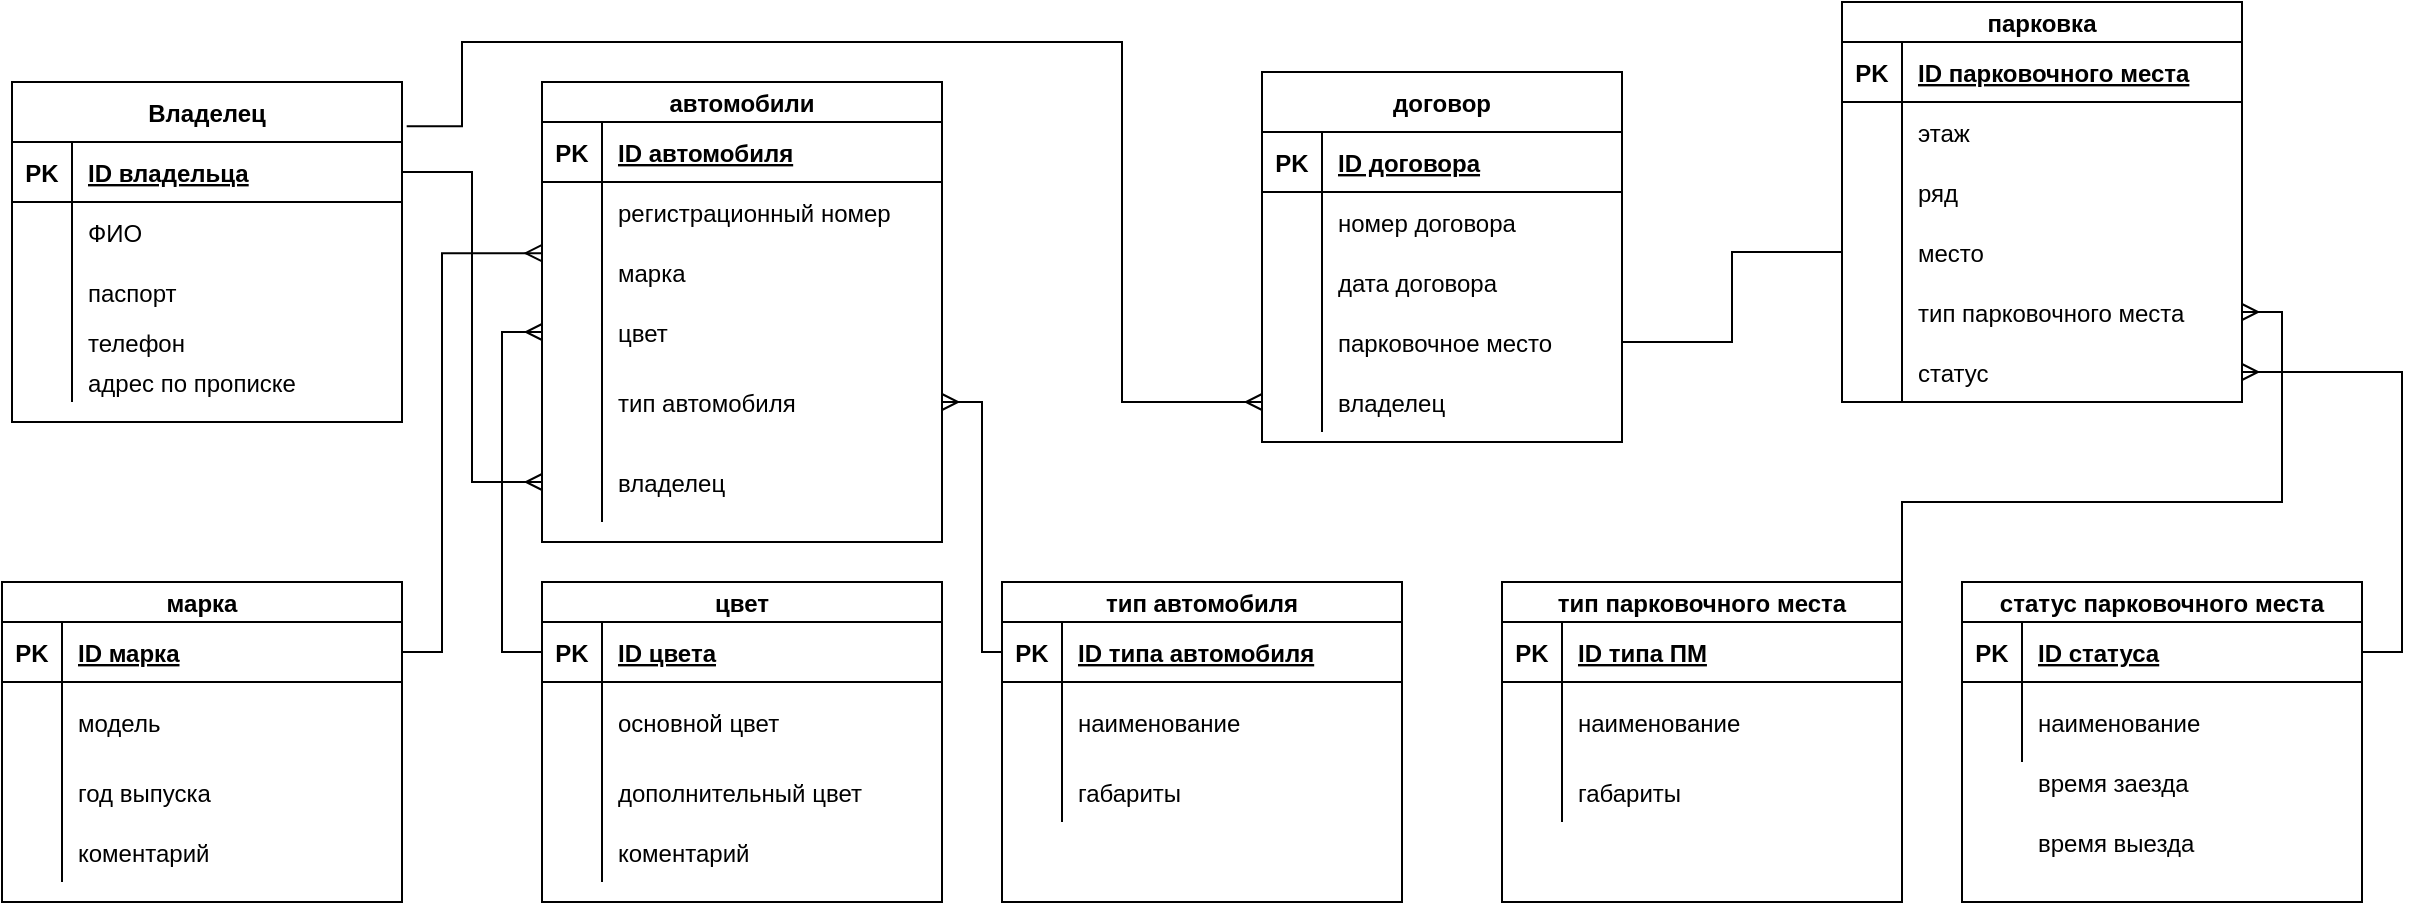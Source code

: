 <mxfile version="20.1.3" type="device"><diagram id="R2lEEEUBdFMjLlhIrx00" name="Page-1"><mxGraphModel dx="882" dy="685" grid="1" gridSize="10" guides="1" tooltips="1" connect="1" arrows="1" fold="1" page="1" pageScale="1" pageWidth="850" pageHeight="1100" math="0" shadow="0" extFonts="Permanent Marker^https://fonts.googleapis.com/css?family=Permanent+Marker"><root><mxCell id="0"/><mxCell id="1" parent="0"/><mxCell id="-YLyGY8xCbzZpdSDBBJy-52" value="автомобили" style="shape=table;startSize=20;container=1;collapsible=1;childLayout=tableLayout;fixedRows=1;rowLines=0;fontStyle=1;align=center;resizeLast=1;" vertex="1" parent="1"><mxGeometry x="490" y="120" width="200" height="230" as="geometry"/></mxCell><mxCell id="-YLyGY8xCbzZpdSDBBJy-53" value="" style="shape=tableRow;horizontal=0;startSize=0;swimlaneHead=0;swimlaneBody=0;fillColor=none;collapsible=0;dropTarget=0;points=[[0,0.5],[1,0.5]];portConstraint=eastwest;top=0;left=0;right=0;bottom=1;" vertex="1" parent="-YLyGY8xCbzZpdSDBBJy-52"><mxGeometry y="20" width="200" height="30" as="geometry"/></mxCell><mxCell id="-YLyGY8xCbzZpdSDBBJy-54" value="PK" style="shape=partialRectangle;connectable=0;fillColor=none;top=0;left=0;bottom=0;right=0;fontStyle=1;overflow=hidden;" vertex="1" parent="-YLyGY8xCbzZpdSDBBJy-53"><mxGeometry width="30" height="30" as="geometry"><mxRectangle width="30" height="30" as="alternateBounds"/></mxGeometry></mxCell><mxCell id="-YLyGY8xCbzZpdSDBBJy-55" value="ID автомобиля" style="shape=partialRectangle;connectable=0;fillColor=none;top=0;left=0;bottom=0;right=0;align=left;spacingLeft=6;fontStyle=5;overflow=hidden;" vertex="1" parent="-YLyGY8xCbzZpdSDBBJy-53"><mxGeometry x="30" width="170" height="30" as="geometry"><mxRectangle width="170" height="30" as="alternateBounds"/></mxGeometry></mxCell><mxCell id="-YLyGY8xCbzZpdSDBBJy-56" value="" style="shape=tableRow;horizontal=0;startSize=0;swimlaneHead=0;swimlaneBody=0;fillColor=none;collapsible=0;dropTarget=0;points=[[0,0.5],[1,0.5]];portConstraint=eastwest;top=0;left=0;right=0;bottom=0;" vertex="1" parent="-YLyGY8xCbzZpdSDBBJy-52"><mxGeometry y="50" width="200" height="30" as="geometry"/></mxCell><mxCell id="-YLyGY8xCbzZpdSDBBJy-57" value="" style="shape=partialRectangle;connectable=0;fillColor=none;top=0;left=0;bottom=0;right=0;editable=1;overflow=hidden;" vertex="1" parent="-YLyGY8xCbzZpdSDBBJy-56"><mxGeometry width="30" height="30" as="geometry"><mxRectangle width="30" height="30" as="alternateBounds"/></mxGeometry></mxCell><mxCell id="-YLyGY8xCbzZpdSDBBJy-58" value="регистрационный номер" style="shape=partialRectangle;connectable=0;fillColor=none;top=0;left=0;bottom=0;right=0;align=left;spacingLeft=6;overflow=hidden;" vertex="1" parent="-YLyGY8xCbzZpdSDBBJy-56"><mxGeometry x="30" width="170" height="30" as="geometry"><mxRectangle width="170" height="30" as="alternateBounds"/></mxGeometry></mxCell><mxCell id="-YLyGY8xCbzZpdSDBBJy-59" value="" style="shape=tableRow;horizontal=0;startSize=0;swimlaneHead=0;swimlaneBody=0;fillColor=none;collapsible=0;dropTarget=0;points=[[0,0.5],[1,0.5]];portConstraint=eastwest;top=0;left=0;right=0;bottom=0;" vertex="1" parent="-YLyGY8xCbzZpdSDBBJy-52"><mxGeometry y="80" width="200" height="30" as="geometry"/></mxCell><mxCell id="-YLyGY8xCbzZpdSDBBJy-60" value="" style="shape=partialRectangle;connectable=0;fillColor=none;top=0;left=0;bottom=0;right=0;editable=1;overflow=hidden;" vertex="1" parent="-YLyGY8xCbzZpdSDBBJy-59"><mxGeometry width="30" height="30" as="geometry"><mxRectangle width="30" height="30" as="alternateBounds"/></mxGeometry></mxCell><mxCell id="-YLyGY8xCbzZpdSDBBJy-61" value="марка" style="shape=partialRectangle;connectable=0;fillColor=none;top=0;left=0;bottom=0;right=0;align=left;spacingLeft=6;overflow=hidden;" vertex="1" parent="-YLyGY8xCbzZpdSDBBJy-59"><mxGeometry x="30" width="170" height="30" as="geometry"><mxRectangle width="170" height="30" as="alternateBounds"/></mxGeometry></mxCell><mxCell id="-YLyGY8xCbzZpdSDBBJy-149" value="" style="shape=tableRow;horizontal=0;startSize=0;swimlaneHead=0;swimlaneBody=0;fillColor=none;collapsible=0;dropTarget=0;points=[[0,0.5],[1,0.5]];portConstraint=eastwest;top=0;left=0;right=0;bottom=0;" vertex="1" parent="-YLyGY8xCbzZpdSDBBJy-52"><mxGeometry y="110" width="200" height="30" as="geometry"/></mxCell><mxCell id="-YLyGY8xCbzZpdSDBBJy-150" value="" style="shape=partialRectangle;connectable=0;fillColor=none;top=0;left=0;bottom=0;right=0;editable=1;overflow=hidden;" vertex="1" parent="-YLyGY8xCbzZpdSDBBJy-149"><mxGeometry width="30" height="30" as="geometry"><mxRectangle width="30" height="30" as="alternateBounds"/></mxGeometry></mxCell><mxCell id="-YLyGY8xCbzZpdSDBBJy-151" value="цвет" style="shape=partialRectangle;connectable=0;fillColor=none;top=0;left=0;bottom=0;right=0;align=left;spacingLeft=6;overflow=hidden;" vertex="1" parent="-YLyGY8xCbzZpdSDBBJy-149"><mxGeometry x="30" width="170" height="30" as="geometry"><mxRectangle width="170" height="30" as="alternateBounds"/></mxGeometry></mxCell><mxCell id="-YLyGY8xCbzZpdSDBBJy-127" value="" style="shape=tableRow;horizontal=0;startSize=0;swimlaneHead=0;swimlaneBody=0;fillColor=none;collapsible=0;dropTarget=0;points=[[0,0.5],[1,0.5]];portConstraint=eastwest;top=0;left=0;right=0;bottom=0;" vertex="1" parent="-YLyGY8xCbzZpdSDBBJy-52"><mxGeometry y="140" width="200" height="40" as="geometry"/></mxCell><mxCell id="-YLyGY8xCbzZpdSDBBJy-128" value="" style="shape=partialRectangle;connectable=0;fillColor=none;top=0;left=0;bottom=0;right=0;editable=1;overflow=hidden;" vertex="1" parent="-YLyGY8xCbzZpdSDBBJy-127"><mxGeometry width="30" height="40" as="geometry"><mxRectangle width="30" height="40" as="alternateBounds"/></mxGeometry></mxCell><mxCell id="-YLyGY8xCbzZpdSDBBJy-129" value="тип автомобиля" style="shape=partialRectangle;connectable=0;fillColor=none;top=0;left=0;bottom=0;right=0;align=left;spacingLeft=6;overflow=hidden;" vertex="1" parent="-YLyGY8xCbzZpdSDBBJy-127"><mxGeometry x="30" width="170" height="40" as="geometry"><mxRectangle width="170" height="40" as="alternateBounds"/></mxGeometry></mxCell><mxCell id="-YLyGY8xCbzZpdSDBBJy-152" value="" style="shape=tableRow;horizontal=0;startSize=0;swimlaneHead=0;swimlaneBody=0;fillColor=none;collapsible=0;dropTarget=0;points=[[0,0.5],[1,0.5]];portConstraint=eastwest;top=0;left=0;right=0;bottom=0;" vertex="1" parent="-YLyGY8xCbzZpdSDBBJy-52"><mxGeometry y="180" width="200" height="40" as="geometry"/></mxCell><mxCell id="-YLyGY8xCbzZpdSDBBJy-153" value="" style="shape=partialRectangle;connectable=0;fillColor=none;top=0;left=0;bottom=0;right=0;editable=1;overflow=hidden;" vertex="1" parent="-YLyGY8xCbzZpdSDBBJy-152"><mxGeometry width="30" height="40" as="geometry"><mxRectangle width="30" height="40" as="alternateBounds"/></mxGeometry></mxCell><mxCell id="-YLyGY8xCbzZpdSDBBJy-154" value="владелец" style="shape=partialRectangle;connectable=0;fillColor=none;top=0;left=0;bottom=0;right=0;align=left;spacingLeft=6;overflow=hidden;" vertex="1" parent="-YLyGY8xCbzZpdSDBBJy-152"><mxGeometry x="30" width="170" height="40" as="geometry"><mxRectangle width="170" height="40" as="alternateBounds"/></mxGeometry></mxCell><mxCell id="-YLyGY8xCbzZpdSDBBJy-133" value="Владелец" style="shape=table;startSize=30;container=1;collapsible=1;childLayout=tableLayout;fixedRows=1;rowLines=0;fontStyle=1;align=center;resizeLast=1;" vertex="1" parent="1"><mxGeometry x="225" y="120" width="195" height="170" as="geometry"/></mxCell><mxCell id="-YLyGY8xCbzZpdSDBBJy-134" value="" style="shape=tableRow;horizontal=0;startSize=0;swimlaneHead=0;swimlaneBody=0;fillColor=none;collapsible=0;dropTarget=0;points=[[0,0.5],[1,0.5]];portConstraint=eastwest;top=0;left=0;right=0;bottom=1;" vertex="1" parent="-YLyGY8xCbzZpdSDBBJy-133"><mxGeometry y="30" width="195" height="30" as="geometry"/></mxCell><mxCell id="-YLyGY8xCbzZpdSDBBJy-135" value="PK" style="shape=partialRectangle;connectable=0;fillColor=none;top=0;left=0;bottom=0;right=0;fontStyle=1;overflow=hidden;" vertex="1" parent="-YLyGY8xCbzZpdSDBBJy-134"><mxGeometry width="30" height="30" as="geometry"><mxRectangle width="30" height="30" as="alternateBounds"/></mxGeometry></mxCell><mxCell id="-YLyGY8xCbzZpdSDBBJy-136" value="ID владельца" style="shape=partialRectangle;connectable=0;fillColor=none;top=0;left=0;bottom=0;right=0;align=left;spacingLeft=6;fontStyle=5;overflow=hidden;" vertex="1" parent="-YLyGY8xCbzZpdSDBBJy-134"><mxGeometry x="30" width="165" height="30" as="geometry"><mxRectangle width="165" height="30" as="alternateBounds"/></mxGeometry></mxCell><mxCell id="-YLyGY8xCbzZpdSDBBJy-137" value="" style="shape=tableRow;horizontal=0;startSize=0;swimlaneHead=0;swimlaneBody=0;fillColor=none;collapsible=0;dropTarget=0;points=[[0,0.5],[1,0.5]];portConstraint=eastwest;top=0;left=0;right=0;bottom=0;" vertex="1" parent="-YLyGY8xCbzZpdSDBBJy-133"><mxGeometry y="60" width="195" height="30" as="geometry"/></mxCell><mxCell id="-YLyGY8xCbzZpdSDBBJy-138" value="" style="shape=partialRectangle;connectable=0;fillColor=none;top=0;left=0;bottom=0;right=0;editable=1;overflow=hidden;" vertex="1" parent="-YLyGY8xCbzZpdSDBBJy-137"><mxGeometry width="30" height="30" as="geometry"><mxRectangle width="30" height="30" as="alternateBounds"/></mxGeometry></mxCell><mxCell id="-YLyGY8xCbzZpdSDBBJy-139" value="ФИО" style="shape=partialRectangle;connectable=0;fillColor=none;top=0;left=0;bottom=0;right=0;align=left;spacingLeft=6;overflow=hidden;" vertex="1" parent="-YLyGY8xCbzZpdSDBBJy-137"><mxGeometry x="30" width="165" height="30" as="geometry"><mxRectangle width="165" height="30" as="alternateBounds"/></mxGeometry></mxCell><mxCell id="-YLyGY8xCbzZpdSDBBJy-140" value="" style="shape=tableRow;horizontal=0;startSize=0;swimlaneHead=0;swimlaneBody=0;fillColor=none;collapsible=0;dropTarget=0;points=[[0,0.5],[1,0.5]];portConstraint=eastwest;top=0;left=0;right=0;bottom=0;" vertex="1" parent="-YLyGY8xCbzZpdSDBBJy-133"><mxGeometry y="90" width="195" height="30" as="geometry"/></mxCell><mxCell id="-YLyGY8xCbzZpdSDBBJy-141" value="" style="shape=partialRectangle;connectable=0;fillColor=none;top=0;left=0;bottom=0;right=0;editable=1;overflow=hidden;" vertex="1" parent="-YLyGY8xCbzZpdSDBBJy-140"><mxGeometry width="30" height="30" as="geometry"><mxRectangle width="30" height="30" as="alternateBounds"/></mxGeometry></mxCell><mxCell id="-YLyGY8xCbzZpdSDBBJy-142" value="паспорт" style="shape=partialRectangle;connectable=0;fillColor=none;top=0;left=0;bottom=0;right=0;align=left;spacingLeft=6;overflow=hidden;" vertex="1" parent="-YLyGY8xCbzZpdSDBBJy-140"><mxGeometry x="30" width="165" height="30" as="geometry"><mxRectangle width="165" height="30" as="alternateBounds"/></mxGeometry></mxCell><mxCell id="-YLyGY8xCbzZpdSDBBJy-143" value="" style="shape=tableRow;horizontal=0;startSize=0;swimlaneHead=0;swimlaneBody=0;fillColor=none;collapsible=0;dropTarget=0;points=[[0,0.5],[1,0.5]];portConstraint=eastwest;top=0;left=0;right=0;bottom=0;" vertex="1" parent="-YLyGY8xCbzZpdSDBBJy-133"><mxGeometry y="120" width="195" height="20" as="geometry"/></mxCell><mxCell id="-YLyGY8xCbzZpdSDBBJy-144" value="" style="shape=partialRectangle;connectable=0;fillColor=none;top=0;left=0;bottom=0;right=0;editable=1;overflow=hidden;" vertex="1" parent="-YLyGY8xCbzZpdSDBBJy-143"><mxGeometry width="30" height="20" as="geometry"><mxRectangle width="30" height="20" as="alternateBounds"/></mxGeometry></mxCell><mxCell id="-YLyGY8xCbzZpdSDBBJy-145" value="телефон" style="shape=partialRectangle;connectable=0;fillColor=none;top=0;left=0;bottom=0;right=0;align=left;spacingLeft=6;overflow=hidden;" vertex="1" parent="-YLyGY8xCbzZpdSDBBJy-143"><mxGeometry x="30" width="165" height="20" as="geometry"><mxRectangle width="165" height="20" as="alternateBounds"/></mxGeometry></mxCell><mxCell id="-YLyGY8xCbzZpdSDBBJy-146" value="" style="shape=tableRow;horizontal=0;startSize=0;swimlaneHead=0;swimlaneBody=0;fillColor=none;collapsible=0;dropTarget=0;points=[[0,0.5],[1,0.5]];portConstraint=eastwest;top=0;left=0;right=0;bottom=0;" vertex="1" parent="-YLyGY8xCbzZpdSDBBJy-133"><mxGeometry y="140" width="195" height="20" as="geometry"/></mxCell><mxCell id="-YLyGY8xCbzZpdSDBBJy-147" value="" style="shape=partialRectangle;connectable=0;fillColor=none;top=0;left=0;bottom=0;right=0;editable=1;overflow=hidden;" vertex="1" parent="-YLyGY8xCbzZpdSDBBJy-146"><mxGeometry width="30" height="20" as="geometry"><mxRectangle width="30" height="20" as="alternateBounds"/></mxGeometry></mxCell><mxCell id="-YLyGY8xCbzZpdSDBBJy-148" value="адрес по прописке" style="shape=partialRectangle;connectable=0;fillColor=none;top=0;left=0;bottom=0;right=0;align=left;spacingLeft=6;overflow=hidden;" vertex="1" parent="-YLyGY8xCbzZpdSDBBJy-146"><mxGeometry x="30" width="165" height="20" as="geometry"><mxRectangle width="165" height="20" as="alternateBounds"/></mxGeometry></mxCell><mxCell id="-YLyGY8xCbzZpdSDBBJy-155" style="edgeStyle=orthogonalEdgeStyle;rounded=0;orthogonalLoop=1;jettySize=auto;html=1;exitX=1;exitY=0.5;exitDx=0;exitDy=0;entryX=0;entryY=0.5;entryDx=0;entryDy=0;endArrow=ERmany;endFill=0;strokeColor=default;" edge="1" parent="1" source="-YLyGY8xCbzZpdSDBBJy-134" target="-YLyGY8xCbzZpdSDBBJy-152"><mxGeometry relative="1" as="geometry"/></mxCell><mxCell id="-YLyGY8xCbzZpdSDBBJy-156" value="марка" style="shape=table;startSize=20;container=1;collapsible=1;childLayout=tableLayout;fixedRows=1;rowLines=0;fontStyle=1;align=center;resizeLast=1;" vertex="1" parent="1"><mxGeometry x="220" y="370" width="200" height="160" as="geometry"/></mxCell><mxCell id="-YLyGY8xCbzZpdSDBBJy-157" value="" style="shape=tableRow;horizontal=0;startSize=0;swimlaneHead=0;swimlaneBody=0;fillColor=none;collapsible=0;dropTarget=0;points=[[0,0.5],[1,0.5]];portConstraint=eastwest;top=0;left=0;right=0;bottom=1;" vertex="1" parent="-YLyGY8xCbzZpdSDBBJy-156"><mxGeometry y="20" width="200" height="30" as="geometry"/></mxCell><mxCell id="-YLyGY8xCbzZpdSDBBJy-158" value="PK" style="shape=partialRectangle;connectable=0;fillColor=none;top=0;left=0;bottom=0;right=0;fontStyle=1;overflow=hidden;" vertex="1" parent="-YLyGY8xCbzZpdSDBBJy-157"><mxGeometry width="30" height="30" as="geometry"><mxRectangle width="30" height="30" as="alternateBounds"/></mxGeometry></mxCell><mxCell id="-YLyGY8xCbzZpdSDBBJy-159" value="ID марка" style="shape=partialRectangle;connectable=0;fillColor=none;top=0;left=0;bottom=0;right=0;align=left;spacingLeft=6;fontStyle=5;overflow=hidden;" vertex="1" parent="-YLyGY8xCbzZpdSDBBJy-157"><mxGeometry x="30" width="170" height="30" as="geometry"><mxRectangle width="170" height="30" as="alternateBounds"/></mxGeometry></mxCell><mxCell id="-YLyGY8xCbzZpdSDBBJy-160" value="" style="shape=tableRow;horizontal=0;startSize=0;swimlaneHead=0;swimlaneBody=0;fillColor=none;collapsible=0;dropTarget=0;points=[[0,0.5],[1,0.5]];portConstraint=eastwest;top=0;left=0;right=0;bottom=0;" vertex="1" parent="-YLyGY8xCbzZpdSDBBJy-156"><mxGeometry y="50" width="200" height="40" as="geometry"/></mxCell><mxCell id="-YLyGY8xCbzZpdSDBBJy-161" value="" style="shape=partialRectangle;connectable=0;fillColor=none;top=0;left=0;bottom=0;right=0;editable=1;overflow=hidden;" vertex="1" parent="-YLyGY8xCbzZpdSDBBJy-160"><mxGeometry width="30" height="40" as="geometry"><mxRectangle width="30" height="40" as="alternateBounds"/></mxGeometry></mxCell><mxCell id="-YLyGY8xCbzZpdSDBBJy-162" value="модель" style="shape=partialRectangle;connectable=0;fillColor=none;top=0;left=0;bottom=0;right=0;align=left;spacingLeft=6;overflow=hidden;" vertex="1" parent="-YLyGY8xCbzZpdSDBBJy-160"><mxGeometry x="30" width="170" height="40" as="geometry"><mxRectangle width="170" height="40" as="alternateBounds"/></mxGeometry></mxCell><mxCell id="-YLyGY8xCbzZpdSDBBJy-163" value="" style="shape=tableRow;horizontal=0;startSize=0;swimlaneHead=0;swimlaneBody=0;fillColor=none;collapsible=0;dropTarget=0;points=[[0,0.5],[1,0.5]];portConstraint=eastwest;top=0;left=0;right=0;bottom=0;" vertex="1" parent="-YLyGY8xCbzZpdSDBBJy-156"><mxGeometry y="90" width="200" height="30" as="geometry"/></mxCell><mxCell id="-YLyGY8xCbzZpdSDBBJy-164" value="" style="shape=partialRectangle;connectable=0;fillColor=none;top=0;left=0;bottom=0;right=0;editable=1;overflow=hidden;" vertex="1" parent="-YLyGY8xCbzZpdSDBBJy-163"><mxGeometry width="30" height="30" as="geometry"><mxRectangle width="30" height="30" as="alternateBounds"/></mxGeometry></mxCell><mxCell id="-YLyGY8xCbzZpdSDBBJy-165" value="год выпуска" style="shape=partialRectangle;connectable=0;fillColor=none;top=0;left=0;bottom=0;right=0;align=left;spacingLeft=6;overflow=hidden;" vertex="1" parent="-YLyGY8xCbzZpdSDBBJy-163"><mxGeometry x="30" width="170" height="30" as="geometry"><mxRectangle width="170" height="30" as="alternateBounds"/></mxGeometry></mxCell><mxCell id="-YLyGY8xCbzZpdSDBBJy-176" value="" style="shape=tableRow;horizontal=0;startSize=0;swimlaneHead=0;swimlaneBody=0;fillColor=none;collapsible=0;dropTarget=0;points=[[0,0.5],[1,0.5]];portConstraint=eastwest;top=0;left=0;right=0;bottom=0;" vertex="1" parent="-YLyGY8xCbzZpdSDBBJy-156"><mxGeometry y="120" width="200" height="30" as="geometry"/></mxCell><mxCell id="-YLyGY8xCbzZpdSDBBJy-177" value="" style="shape=partialRectangle;connectable=0;fillColor=none;top=0;left=0;bottom=0;right=0;editable=1;overflow=hidden;" vertex="1" parent="-YLyGY8xCbzZpdSDBBJy-176"><mxGeometry width="30" height="30" as="geometry"><mxRectangle width="30" height="30" as="alternateBounds"/></mxGeometry></mxCell><mxCell id="-YLyGY8xCbzZpdSDBBJy-178" value="коментарий" style="shape=partialRectangle;connectable=0;fillColor=none;top=0;left=0;bottom=0;right=0;align=left;spacingLeft=6;overflow=hidden;" vertex="1" parent="-YLyGY8xCbzZpdSDBBJy-176"><mxGeometry x="30" width="170" height="30" as="geometry"><mxRectangle width="170" height="30" as="alternateBounds"/></mxGeometry></mxCell><mxCell id="-YLyGY8xCbzZpdSDBBJy-175" style="edgeStyle=orthogonalEdgeStyle;rounded=0;orthogonalLoop=1;jettySize=auto;html=1;exitX=1;exitY=0.5;exitDx=0;exitDy=0;entryX=-0.001;entryY=0.186;entryDx=0;entryDy=0;entryPerimeter=0;endArrow=ERmany;endFill=0;strokeColor=default;" edge="1" parent="1" source="-YLyGY8xCbzZpdSDBBJy-157" target="-YLyGY8xCbzZpdSDBBJy-59"><mxGeometry relative="1" as="geometry"><Array as="points"><mxPoint x="440" y="405"/><mxPoint x="440" y="206"/></Array></mxGeometry></mxCell><mxCell id="-YLyGY8xCbzZpdSDBBJy-179" value="цвет" style="shape=table;startSize=20;container=1;collapsible=1;childLayout=tableLayout;fixedRows=1;rowLines=0;fontStyle=1;align=center;resizeLast=1;" vertex="1" parent="1"><mxGeometry x="490" y="370" width="200" height="160" as="geometry"/></mxCell><mxCell id="-YLyGY8xCbzZpdSDBBJy-180" value="" style="shape=tableRow;horizontal=0;startSize=0;swimlaneHead=0;swimlaneBody=0;fillColor=none;collapsible=0;dropTarget=0;points=[[0,0.5],[1,0.5]];portConstraint=eastwest;top=0;left=0;right=0;bottom=1;" vertex="1" parent="-YLyGY8xCbzZpdSDBBJy-179"><mxGeometry y="20" width="200" height="30" as="geometry"/></mxCell><mxCell id="-YLyGY8xCbzZpdSDBBJy-181" value="PK" style="shape=partialRectangle;connectable=0;fillColor=none;top=0;left=0;bottom=0;right=0;fontStyle=1;overflow=hidden;" vertex="1" parent="-YLyGY8xCbzZpdSDBBJy-180"><mxGeometry width="30" height="30" as="geometry"><mxRectangle width="30" height="30" as="alternateBounds"/></mxGeometry></mxCell><mxCell id="-YLyGY8xCbzZpdSDBBJy-182" value="ID цвета" style="shape=partialRectangle;connectable=0;fillColor=none;top=0;left=0;bottom=0;right=0;align=left;spacingLeft=6;fontStyle=5;overflow=hidden;" vertex="1" parent="-YLyGY8xCbzZpdSDBBJy-180"><mxGeometry x="30" width="170" height="30" as="geometry"><mxRectangle width="170" height="30" as="alternateBounds"/></mxGeometry></mxCell><mxCell id="-YLyGY8xCbzZpdSDBBJy-183" value="" style="shape=tableRow;horizontal=0;startSize=0;swimlaneHead=0;swimlaneBody=0;fillColor=none;collapsible=0;dropTarget=0;points=[[0,0.5],[1,0.5]];portConstraint=eastwest;top=0;left=0;right=0;bottom=0;" vertex="1" parent="-YLyGY8xCbzZpdSDBBJy-179"><mxGeometry y="50" width="200" height="40" as="geometry"/></mxCell><mxCell id="-YLyGY8xCbzZpdSDBBJy-184" value="" style="shape=partialRectangle;connectable=0;fillColor=none;top=0;left=0;bottom=0;right=0;editable=1;overflow=hidden;" vertex="1" parent="-YLyGY8xCbzZpdSDBBJy-183"><mxGeometry width="30" height="40" as="geometry"><mxRectangle width="30" height="40" as="alternateBounds"/></mxGeometry></mxCell><mxCell id="-YLyGY8xCbzZpdSDBBJy-185" value="основной цвет" style="shape=partialRectangle;connectable=0;fillColor=none;top=0;left=0;bottom=0;right=0;align=left;spacingLeft=6;overflow=hidden;" vertex="1" parent="-YLyGY8xCbzZpdSDBBJy-183"><mxGeometry x="30" width="170" height="40" as="geometry"><mxRectangle width="170" height="40" as="alternateBounds"/></mxGeometry></mxCell><mxCell id="-YLyGY8xCbzZpdSDBBJy-186" value="" style="shape=tableRow;horizontal=0;startSize=0;swimlaneHead=0;swimlaneBody=0;fillColor=none;collapsible=0;dropTarget=0;points=[[0,0.5],[1,0.5]];portConstraint=eastwest;top=0;left=0;right=0;bottom=0;" vertex="1" parent="-YLyGY8xCbzZpdSDBBJy-179"><mxGeometry y="90" width="200" height="30" as="geometry"/></mxCell><mxCell id="-YLyGY8xCbzZpdSDBBJy-187" value="" style="shape=partialRectangle;connectable=0;fillColor=none;top=0;left=0;bottom=0;right=0;editable=1;overflow=hidden;" vertex="1" parent="-YLyGY8xCbzZpdSDBBJy-186"><mxGeometry width="30" height="30" as="geometry"><mxRectangle width="30" height="30" as="alternateBounds"/></mxGeometry></mxCell><mxCell id="-YLyGY8xCbzZpdSDBBJy-188" value="дополнительный цвет" style="shape=partialRectangle;connectable=0;fillColor=none;top=0;left=0;bottom=0;right=0;align=left;spacingLeft=6;overflow=hidden;" vertex="1" parent="-YLyGY8xCbzZpdSDBBJy-186"><mxGeometry x="30" width="170" height="30" as="geometry"><mxRectangle width="170" height="30" as="alternateBounds"/></mxGeometry></mxCell><mxCell id="-YLyGY8xCbzZpdSDBBJy-189" value="" style="shape=tableRow;horizontal=0;startSize=0;swimlaneHead=0;swimlaneBody=0;fillColor=none;collapsible=0;dropTarget=0;points=[[0,0.5],[1,0.5]];portConstraint=eastwest;top=0;left=0;right=0;bottom=0;" vertex="1" parent="-YLyGY8xCbzZpdSDBBJy-179"><mxGeometry y="120" width="200" height="30" as="geometry"/></mxCell><mxCell id="-YLyGY8xCbzZpdSDBBJy-190" value="" style="shape=partialRectangle;connectable=0;fillColor=none;top=0;left=0;bottom=0;right=0;editable=1;overflow=hidden;" vertex="1" parent="-YLyGY8xCbzZpdSDBBJy-189"><mxGeometry width="30" height="30" as="geometry"><mxRectangle width="30" height="30" as="alternateBounds"/></mxGeometry></mxCell><mxCell id="-YLyGY8xCbzZpdSDBBJy-191" value="коментарий" style="shape=partialRectangle;connectable=0;fillColor=none;top=0;left=0;bottom=0;right=0;align=left;spacingLeft=6;overflow=hidden;" vertex="1" parent="-YLyGY8xCbzZpdSDBBJy-189"><mxGeometry x="30" width="170" height="30" as="geometry"><mxRectangle width="170" height="30" as="alternateBounds"/></mxGeometry></mxCell><mxCell id="-YLyGY8xCbzZpdSDBBJy-192" style="edgeStyle=orthogonalEdgeStyle;rounded=0;orthogonalLoop=1;jettySize=auto;html=1;exitX=0;exitY=0.5;exitDx=0;exitDy=0;entryX=0;entryY=0.5;entryDx=0;entryDy=0;endArrow=ERmany;endFill=0;strokeColor=default;" edge="1" parent="1" source="-YLyGY8xCbzZpdSDBBJy-180" target="-YLyGY8xCbzZpdSDBBJy-149"><mxGeometry relative="1" as="geometry"/></mxCell><mxCell id="-YLyGY8xCbzZpdSDBBJy-193" value="тип автомобиля" style="shape=table;startSize=20;container=1;collapsible=1;childLayout=tableLayout;fixedRows=1;rowLines=0;fontStyle=1;align=center;resizeLast=1;" vertex="1" parent="1"><mxGeometry x="720" y="370" width="200" height="160" as="geometry"/></mxCell><mxCell id="-YLyGY8xCbzZpdSDBBJy-194" value="" style="shape=tableRow;horizontal=0;startSize=0;swimlaneHead=0;swimlaneBody=0;fillColor=none;collapsible=0;dropTarget=0;points=[[0,0.5],[1,0.5]];portConstraint=eastwest;top=0;left=0;right=0;bottom=1;" vertex="1" parent="-YLyGY8xCbzZpdSDBBJy-193"><mxGeometry y="20" width="200" height="30" as="geometry"/></mxCell><mxCell id="-YLyGY8xCbzZpdSDBBJy-195" value="PK" style="shape=partialRectangle;connectable=0;fillColor=none;top=0;left=0;bottom=0;right=0;fontStyle=1;overflow=hidden;" vertex="1" parent="-YLyGY8xCbzZpdSDBBJy-194"><mxGeometry width="30" height="30" as="geometry"><mxRectangle width="30" height="30" as="alternateBounds"/></mxGeometry></mxCell><mxCell id="-YLyGY8xCbzZpdSDBBJy-196" value="ID типа автомобиля" style="shape=partialRectangle;connectable=0;fillColor=none;top=0;left=0;bottom=0;right=0;align=left;spacingLeft=6;fontStyle=5;overflow=hidden;" vertex="1" parent="-YLyGY8xCbzZpdSDBBJy-194"><mxGeometry x="30" width="170" height="30" as="geometry"><mxRectangle width="170" height="30" as="alternateBounds"/></mxGeometry></mxCell><mxCell id="-YLyGY8xCbzZpdSDBBJy-197" value="" style="shape=tableRow;horizontal=0;startSize=0;swimlaneHead=0;swimlaneBody=0;fillColor=none;collapsible=0;dropTarget=0;points=[[0,0.5],[1,0.5]];portConstraint=eastwest;top=0;left=0;right=0;bottom=0;" vertex="1" parent="-YLyGY8xCbzZpdSDBBJy-193"><mxGeometry y="50" width="200" height="40" as="geometry"/></mxCell><mxCell id="-YLyGY8xCbzZpdSDBBJy-198" value="" style="shape=partialRectangle;connectable=0;fillColor=none;top=0;left=0;bottom=0;right=0;editable=1;overflow=hidden;" vertex="1" parent="-YLyGY8xCbzZpdSDBBJy-197"><mxGeometry width="30" height="40" as="geometry"><mxRectangle width="30" height="40" as="alternateBounds"/></mxGeometry></mxCell><mxCell id="-YLyGY8xCbzZpdSDBBJy-199" value="наименование" style="shape=partialRectangle;connectable=0;fillColor=none;top=0;left=0;bottom=0;right=0;align=left;spacingLeft=6;overflow=hidden;" vertex="1" parent="-YLyGY8xCbzZpdSDBBJy-197"><mxGeometry x="30" width="170" height="40" as="geometry"><mxRectangle width="170" height="40" as="alternateBounds"/></mxGeometry></mxCell><mxCell id="-YLyGY8xCbzZpdSDBBJy-212" value="" style="shape=tableRow;horizontal=0;startSize=0;swimlaneHead=0;swimlaneBody=0;fillColor=none;collapsible=0;dropTarget=0;points=[[0,0.5],[1,0.5]];portConstraint=eastwest;top=0;left=0;right=0;bottom=0;" vertex="1" parent="-YLyGY8xCbzZpdSDBBJy-193"><mxGeometry y="90" width="200" height="30" as="geometry"/></mxCell><mxCell id="-YLyGY8xCbzZpdSDBBJy-213" value="" style="shape=partialRectangle;connectable=0;fillColor=none;top=0;left=0;bottom=0;right=0;editable=1;overflow=hidden;" vertex="1" parent="-YLyGY8xCbzZpdSDBBJy-212"><mxGeometry width="30" height="30" as="geometry"><mxRectangle width="30" height="30" as="alternateBounds"/></mxGeometry></mxCell><mxCell id="-YLyGY8xCbzZpdSDBBJy-214" value="габариты" style="shape=partialRectangle;connectable=0;fillColor=none;top=0;left=0;bottom=0;right=0;align=left;spacingLeft=6;overflow=hidden;" vertex="1" parent="-YLyGY8xCbzZpdSDBBJy-212"><mxGeometry x="30" width="170" height="30" as="geometry"><mxRectangle width="170" height="30" as="alternateBounds"/></mxGeometry></mxCell><mxCell id="-YLyGY8xCbzZpdSDBBJy-215" style="edgeStyle=orthogonalEdgeStyle;rounded=0;orthogonalLoop=1;jettySize=auto;html=1;exitX=0;exitY=0.5;exitDx=0;exitDy=0;entryX=1;entryY=0.5;entryDx=0;entryDy=0;endArrow=ERmany;endFill=0;strokeColor=default;" edge="1" parent="1" source="-YLyGY8xCbzZpdSDBBJy-194" target="-YLyGY8xCbzZpdSDBBJy-127"><mxGeometry relative="1" as="geometry"><Array as="points"><mxPoint x="710" y="405"/><mxPoint x="710" y="280"/></Array></mxGeometry></mxCell><mxCell id="-YLyGY8xCbzZpdSDBBJy-216" value="парковка" style="shape=table;startSize=20;container=1;collapsible=1;childLayout=tableLayout;fixedRows=1;rowLines=0;fontStyle=1;align=center;resizeLast=1;" vertex="1" parent="1"><mxGeometry x="1140" y="80" width="200" height="200" as="geometry"/></mxCell><mxCell id="-YLyGY8xCbzZpdSDBBJy-217" value="" style="shape=tableRow;horizontal=0;startSize=0;swimlaneHead=0;swimlaneBody=0;fillColor=none;collapsible=0;dropTarget=0;points=[[0,0.5],[1,0.5]];portConstraint=eastwest;top=0;left=0;right=0;bottom=1;" vertex="1" parent="-YLyGY8xCbzZpdSDBBJy-216"><mxGeometry y="20" width="200" height="30" as="geometry"/></mxCell><mxCell id="-YLyGY8xCbzZpdSDBBJy-218" value="PK" style="shape=partialRectangle;connectable=0;fillColor=none;top=0;left=0;bottom=0;right=0;fontStyle=1;overflow=hidden;" vertex="1" parent="-YLyGY8xCbzZpdSDBBJy-217"><mxGeometry width="30" height="30" as="geometry"><mxRectangle width="30" height="30" as="alternateBounds"/></mxGeometry></mxCell><mxCell id="-YLyGY8xCbzZpdSDBBJy-219" value="ID парковочного места" style="shape=partialRectangle;connectable=0;fillColor=none;top=0;left=0;bottom=0;right=0;align=left;spacingLeft=6;fontStyle=5;overflow=hidden;" vertex="1" parent="-YLyGY8xCbzZpdSDBBJy-217"><mxGeometry x="30" width="170" height="30" as="geometry"><mxRectangle width="170" height="30" as="alternateBounds"/></mxGeometry></mxCell><mxCell id="-YLyGY8xCbzZpdSDBBJy-223" value="" style="shape=tableRow;horizontal=0;startSize=0;swimlaneHead=0;swimlaneBody=0;fillColor=none;collapsible=0;dropTarget=0;points=[[0,0.5],[1,0.5]];portConstraint=eastwest;top=0;left=0;right=0;bottom=0;" vertex="1" parent="-YLyGY8xCbzZpdSDBBJy-216"><mxGeometry y="50" width="200" height="30" as="geometry"/></mxCell><mxCell id="-YLyGY8xCbzZpdSDBBJy-224" value="" style="shape=partialRectangle;connectable=0;fillColor=none;top=0;left=0;bottom=0;right=0;editable=1;overflow=hidden;" vertex="1" parent="-YLyGY8xCbzZpdSDBBJy-223"><mxGeometry width="30" height="30" as="geometry"><mxRectangle width="30" height="30" as="alternateBounds"/></mxGeometry></mxCell><mxCell id="-YLyGY8xCbzZpdSDBBJy-225" value="этаж" style="shape=partialRectangle;connectable=0;fillColor=none;top=0;left=0;bottom=0;right=0;align=left;spacingLeft=6;overflow=hidden;" vertex="1" parent="-YLyGY8xCbzZpdSDBBJy-223"><mxGeometry x="30" width="170" height="30" as="geometry"><mxRectangle width="170" height="30" as="alternateBounds"/></mxGeometry></mxCell><mxCell id="-YLyGY8xCbzZpdSDBBJy-226" value="" style="shape=tableRow;horizontal=0;startSize=0;swimlaneHead=0;swimlaneBody=0;fillColor=none;collapsible=0;dropTarget=0;points=[[0,0.5],[1,0.5]];portConstraint=eastwest;top=0;left=0;right=0;bottom=0;" vertex="1" parent="-YLyGY8xCbzZpdSDBBJy-216"><mxGeometry y="80" width="200" height="30" as="geometry"/></mxCell><mxCell id="-YLyGY8xCbzZpdSDBBJy-227" value="" style="shape=partialRectangle;connectable=0;fillColor=none;top=0;left=0;bottom=0;right=0;editable=1;overflow=hidden;" vertex="1" parent="-YLyGY8xCbzZpdSDBBJy-226"><mxGeometry width="30" height="30" as="geometry"><mxRectangle width="30" height="30" as="alternateBounds"/></mxGeometry></mxCell><mxCell id="-YLyGY8xCbzZpdSDBBJy-228" value="ряд" style="shape=partialRectangle;connectable=0;fillColor=none;top=0;left=0;bottom=0;right=0;align=left;spacingLeft=6;overflow=hidden;" vertex="1" parent="-YLyGY8xCbzZpdSDBBJy-226"><mxGeometry x="30" width="170" height="30" as="geometry"><mxRectangle width="170" height="30" as="alternateBounds"/></mxGeometry></mxCell><mxCell id="-YLyGY8xCbzZpdSDBBJy-229" value="" style="shape=tableRow;horizontal=0;startSize=0;swimlaneHead=0;swimlaneBody=0;fillColor=none;collapsible=0;dropTarget=0;points=[[0,0.5],[1,0.5]];portConstraint=eastwest;top=0;left=0;right=0;bottom=0;" vertex="1" parent="-YLyGY8xCbzZpdSDBBJy-216"><mxGeometry y="110" width="200" height="30" as="geometry"/></mxCell><mxCell id="-YLyGY8xCbzZpdSDBBJy-230" value="" style="shape=partialRectangle;connectable=0;fillColor=none;top=0;left=0;bottom=0;right=0;editable=1;overflow=hidden;" vertex="1" parent="-YLyGY8xCbzZpdSDBBJy-229"><mxGeometry width="30" height="30" as="geometry"><mxRectangle width="30" height="30" as="alternateBounds"/></mxGeometry></mxCell><mxCell id="-YLyGY8xCbzZpdSDBBJy-231" value="место" style="shape=partialRectangle;connectable=0;fillColor=none;top=0;left=0;bottom=0;right=0;align=left;spacingLeft=6;overflow=hidden;" vertex="1" parent="-YLyGY8xCbzZpdSDBBJy-229"><mxGeometry x="30" width="170" height="30" as="geometry"><mxRectangle width="170" height="30" as="alternateBounds"/></mxGeometry></mxCell><mxCell id="-YLyGY8xCbzZpdSDBBJy-232" value="" style="shape=tableRow;horizontal=0;startSize=0;swimlaneHead=0;swimlaneBody=0;fillColor=none;collapsible=0;dropTarget=0;points=[[0,0.5],[1,0.5]];portConstraint=eastwest;top=0;left=0;right=0;bottom=0;" vertex="1" parent="-YLyGY8xCbzZpdSDBBJy-216"><mxGeometry y="140" width="200" height="30" as="geometry"/></mxCell><mxCell id="-YLyGY8xCbzZpdSDBBJy-233" value="" style="shape=partialRectangle;connectable=0;fillColor=none;top=0;left=0;bottom=0;right=0;editable=1;overflow=hidden;" vertex="1" parent="-YLyGY8xCbzZpdSDBBJy-232"><mxGeometry width="30" height="30" as="geometry"><mxRectangle width="30" height="30" as="alternateBounds"/></mxGeometry></mxCell><mxCell id="-YLyGY8xCbzZpdSDBBJy-234" value="тип парковочного места" style="shape=partialRectangle;connectable=0;fillColor=none;top=0;left=0;bottom=0;right=0;align=left;spacingLeft=6;overflow=hidden;" vertex="1" parent="-YLyGY8xCbzZpdSDBBJy-232"><mxGeometry x="30" width="170" height="30" as="geometry"><mxRectangle width="170" height="30" as="alternateBounds"/></mxGeometry></mxCell><mxCell id="-YLyGY8xCbzZpdSDBBJy-257" value="" style="shape=tableRow;horizontal=0;startSize=0;swimlaneHead=0;swimlaneBody=0;fillColor=none;collapsible=0;dropTarget=0;points=[[0,0.5],[1,0.5]];portConstraint=eastwest;top=0;left=0;right=0;bottom=0;" vertex="1" parent="-YLyGY8xCbzZpdSDBBJy-216"><mxGeometry y="170" width="200" height="30" as="geometry"/></mxCell><mxCell id="-YLyGY8xCbzZpdSDBBJy-258" value="" style="shape=partialRectangle;connectable=0;fillColor=none;top=0;left=0;bottom=0;right=0;editable=1;overflow=hidden;" vertex="1" parent="-YLyGY8xCbzZpdSDBBJy-257"><mxGeometry width="30" height="30" as="geometry"><mxRectangle width="30" height="30" as="alternateBounds"/></mxGeometry></mxCell><mxCell id="-YLyGY8xCbzZpdSDBBJy-259" value="статус" style="shape=partialRectangle;connectable=0;fillColor=none;top=0;left=0;bottom=0;right=0;align=left;spacingLeft=6;overflow=hidden;" vertex="1" parent="-YLyGY8xCbzZpdSDBBJy-257"><mxGeometry x="30" width="170" height="30" as="geometry"><mxRectangle width="170" height="30" as="alternateBounds"/></mxGeometry></mxCell><mxCell id="-YLyGY8xCbzZpdSDBBJy-260" value="тип парковочного места" style="shape=table;startSize=20;container=1;collapsible=1;childLayout=tableLayout;fixedRows=1;rowLines=0;fontStyle=1;align=center;resizeLast=1;" vertex="1" parent="1"><mxGeometry x="970" y="370" width="200" height="160" as="geometry"/></mxCell><mxCell id="-YLyGY8xCbzZpdSDBBJy-261" value="" style="shape=tableRow;horizontal=0;startSize=0;swimlaneHead=0;swimlaneBody=0;fillColor=none;collapsible=0;dropTarget=0;points=[[0,0.5],[1,0.5]];portConstraint=eastwest;top=0;left=0;right=0;bottom=1;" vertex="1" parent="-YLyGY8xCbzZpdSDBBJy-260"><mxGeometry y="20" width="200" height="30" as="geometry"/></mxCell><mxCell id="-YLyGY8xCbzZpdSDBBJy-262" value="PK" style="shape=partialRectangle;connectable=0;fillColor=none;top=0;left=0;bottom=0;right=0;fontStyle=1;overflow=hidden;" vertex="1" parent="-YLyGY8xCbzZpdSDBBJy-261"><mxGeometry width="30" height="30" as="geometry"><mxRectangle width="30" height="30" as="alternateBounds"/></mxGeometry></mxCell><mxCell id="-YLyGY8xCbzZpdSDBBJy-263" value="ID типа ПМ" style="shape=partialRectangle;connectable=0;fillColor=none;top=0;left=0;bottom=0;right=0;align=left;spacingLeft=6;fontStyle=5;overflow=hidden;" vertex="1" parent="-YLyGY8xCbzZpdSDBBJy-261"><mxGeometry x="30" width="170" height="30" as="geometry"><mxRectangle width="170" height="30" as="alternateBounds"/></mxGeometry></mxCell><mxCell id="-YLyGY8xCbzZpdSDBBJy-264" value="" style="shape=tableRow;horizontal=0;startSize=0;swimlaneHead=0;swimlaneBody=0;fillColor=none;collapsible=0;dropTarget=0;points=[[0,0.5],[1,0.5]];portConstraint=eastwest;top=0;left=0;right=0;bottom=0;" vertex="1" parent="-YLyGY8xCbzZpdSDBBJy-260"><mxGeometry y="50" width="200" height="40" as="geometry"/></mxCell><mxCell id="-YLyGY8xCbzZpdSDBBJy-265" value="" style="shape=partialRectangle;connectable=0;fillColor=none;top=0;left=0;bottom=0;right=0;editable=1;overflow=hidden;" vertex="1" parent="-YLyGY8xCbzZpdSDBBJy-264"><mxGeometry width="30" height="40" as="geometry"><mxRectangle width="30" height="40" as="alternateBounds"/></mxGeometry></mxCell><mxCell id="-YLyGY8xCbzZpdSDBBJy-266" value="наименование" style="shape=partialRectangle;connectable=0;fillColor=none;top=0;left=0;bottom=0;right=0;align=left;spacingLeft=6;overflow=hidden;" vertex="1" parent="-YLyGY8xCbzZpdSDBBJy-264"><mxGeometry x="30" width="170" height="40" as="geometry"><mxRectangle width="170" height="40" as="alternateBounds"/></mxGeometry></mxCell><mxCell id="-YLyGY8xCbzZpdSDBBJy-267" value="" style="shape=tableRow;horizontal=0;startSize=0;swimlaneHead=0;swimlaneBody=0;fillColor=none;collapsible=0;dropTarget=0;points=[[0,0.5],[1,0.5]];portConstraint=eastwest;top=0;left=0;right=0;bottom=0;" vertex="1" parent="-YLyGY8xCbzZpdSDBBJy-260"><mxGeometry y="90" width="200" height="30" as="geometry"/></mxCell><mxCell id="-YLyGY8xCbzZpdSDBBJy-268" value="" style="shape=partialRectangle;connectable=0;fillColor=none;top=0;left=0;bottom=0;right=0;editable=1;overflow=hidden;" vertex="1" parent="-YLyGY8xCbzZpdSDBBJy-267"><mxGeometry width="30" height="30" as="geometry"><mxRectangle width="30" height="30" as="alternateBounds"/></mxGeometry></mxCell><mxCell id="-YLyGY8xCbzZpdSDBBJy-269" value="габариты" style="shape=partialRectangle;connectable=0;fillColor=none;top=0;left=0;bottom=0;right=0;align=left;spacingLeft=6;overflow=hidden;" vertex="1" parent="-YLyGY8xCbzZpdSDBBJy-267"><mxGeometry x="30" width="170" height="30" as="geometry"><mxRectangle width="170" height="30" as="alternateBounds"/></mxGeometry></mxCell><mxCell id="-YLyGY8xCbzZpdSDBBJy-270" value="статус парковочного места" style="shape=table;startSize=20;container=1;collapsible=1;childLayout=tableLayout;fixedRows=1;rowLines=0;fontStyle=1;align=center;resizeLast=1;" vertex="1" parent="1"><mxGeometry x="1200" y="370" width="200" height="160" as="geometry"/></mxCell><mxCell id="-YLyGY8xCbzZpdSDBBJy-271" value="" style="shape=tableRow;horizontal=0;startSize=0;swimlaneHead=0;swimlaneBody=0;fillColor=none;collapsible=0;dropTarget=0;points=[[0,0.5],[1,0.5]];portConstraint=eastwest;top=0;left=0;right=0;bottom=1;" vertex="1" parent="-YLyGY8xCbzZpdSDBBJy-270"><mxGeometry y="20" width="200" height="30" as="geometry"/></mxCell><mxCell id="-YLyGY8xCbzZpdSDBBJy-272" value="PK" style="shape=partialRectangle;connectable=0;fillColor=none;top=0;left=0;bottom=0;right=0;fontStyle=1;overflow=hidden;" vertex="1" parent="-YLyGY8xCbzZpdSDBBJy-271"><mxGeometry width="30" height="30" as="geometry"><mxRectangle width="30" height="30" as="alternateBounds"/></mxGeometry></mxCell><mxCell id="-YLyGY8xCbzZpdSDBBJy-273" value="ID статуса" style="shape=partialRectangle;connectable=0;fillColor=none;top=0;left=0;bottom=0;right=0;align=left;spacingLeft=6;fontStyle=5;overflow=hidden;" vertex="1" parent="-YLyGY8xCbzZpdSDBBJy-271"><mxGeometry x="30" width="170" height="30" as="geometry"><mxRectangle width="170" height="30" as="alternateBounds"/></mxGeometry></mxCell><mxCell id="-YLyGY8xCbzZpdSDBBJy-274" value="" style="shape=tableRow;horizontal=0;startSize=0;swimlaneHead=0;swimlaneBody=0;fillColor=none;collapsible=0;dropTarget=0;points=[[0,0.5],[1,0.5]];portConstraint=eastwest;top=0;left=0;right=0;bottom=0;" vertex="1" parent="-YLyGY8xCbzZpdSDBBJy-270"><mxGeometry y="50" width="200" height="40" as="geometry"/></mxCell><mxCell id="-YLyGY8xCbzZpdSDBBJy-275" value="" style="shape=partialRectangle;connectable=0;fillColor=none;top=0;left=0;bottom=0;right=0;editable=1;overflow=hidden;" vertex="1" parent="-YLyGY8xCbzZpdSDBBJy-274"><mxGeometry width="30" height="40" as="geometry"><mxRectangle width="30" height="40" as="alternateBounds"/></mxGeometry></mxCell><mxCell id="-YLyGY8xCbzZpdSDBBJy-276" value="наименование" style="shape=partialRectangle;connectable=0;fillColor=none;top=0;left=0;bottom=0;right=0;align=left;spacingLeft=6;overflow=hidden;" vertex="1" parent="-YLyGY8xCbzZpdSDBBJy-274"><mxGeometry x="30" width="170" height="40" as="geometry"><mxRectangle width="170" height="40" as="alternateBounds"/></mxGeometry></mxCell><mxCell id="-YLyGY8xCbzZpdSDBBJy-280" value="" style="shape=tableRow;horizontal=0;startSize=0;swimlaneHead=0;swimlaneBody=0;fillColor=none;collapsible=0;dropTarget=0;points=[[0,0.5],[1,0.5]];portConstraint=eastwest;top=0;left=0;right=0;bottom=0;" vertex="1" parent="1"><mxGeometry x="1200" y="450" width="200" height="40" as="geometry"/></mxCell><mxCell id="-YLyGY8xCbzZpdSDBBJy-281" value="" style="shape=partialRectangle;connectable=0;fillColor=none;top=0;left=0;bottom=0;right=0;editable=1;overflow=hidden;" vertex="1" parent="-YLyGY8xCbzZpdSDBBJy-280"><mxGeometry width="30" height="40" as="geometry"><mxRectangle width="30" height="40" as="alternateBounds"/></mxGeometry></mxCell><mxCell id="-YLyGY8xCbzZpdSDBBJy-282" value="время заезда" style="shape=partialRectangle;connectable=0;fillColor=none;top=0;left=0;bottom=0;right=0;align=left;spacingLeft=6;overflow=hidden;" vertex="1" parent="-YLyGY8xCbzZpdSDBBJy-280"><mxGeometry x="30" width="170" height="40" as="geometry"><mxRectangle width="170" height="40" as="alternateBounds"/></mxGeometry></mxCell><mxCell id="-YLyGY8xCbzZpdSDBBJy-283" value="" style="shape=tableRow;horizontal=0;startSize=0;swimlaneHead=0;swimlaneBody=0;fillColor=none;collapsible=0;dropTarget=0;points=[[0,0.5],[1,0.5]];portConstraint=eastwest;top=0;left=0;right=0;bottom=0;" vertex="1" parent="1"><mxGeometry x="1200" y="480" width="200" height="40" as="geometry"/></mxCell><mxCell id="-YLyGY8xCbzZpdSDBBJy-284" value="" style="shape=partialRectangle;connectable=0;fillColor=none;top=0;left=0;bottom=0;right=0;editable=1;overflow=hidden;" vertex="1" parent="-YLyGY8xCbzZpdSDBBJy-283"><mxGeometry width="30" height="40" as="geometry"><mxRectangle width="30" height="40" as="alternateBounds"/></mxGeometry></mxCell><mxCell id="-YLyGY8xCbzZpdSDBBJy-285" value="время выезда" style="shape=partialRectangle;connectable=0;fillColor=none;top=0;left=0;bottom=0;right=0;align=left;spacingLeft=6;overflow=hidden;" vertex="1" parent="-YLyGY8xCbzZpdSDBBJy-283"><mxGeometry x="30" width="170" height="40" as="geometry"><mxRectangle width="170" height="40" as="alternateBounds"/></mxGeometry></mxCell><mxCell id="-YLyGY8xCbzZpdSDBBJy-288" style="edgeStyle=orthogonalEdgeStyle;rounded=0;orthogonalLoop=1;jettySize=auto;html=1;exitX=1;exitY=0.5;exitDx=0;exitDy=0;entryX=1;entryY=0.5;entryDx=0;entryDy=0;endArrow=ERmany;endFill=0;strokeColor=default;" edge="1" parent="1" source="-YLyGY8xCbzZpdSDBBJy-261" target="-YLyGY8xCbzZpdSDBBJy-232"><mxGeometry relative="1" as="geometry"><Array as="points"><mxPoint x="1170" y="330"/><mxPoint x="1360" y="330"/><mxPoint x="1360" y="235"/></Array></mxGeometry></mxCell><mxCell id="-YLyGY8xCbzZpdSDBBJy-289" style="edgeStyle=orthogonalEdgeStyle;rounded=0;orthogonalLoop=1;jettySize=auto;html=1;exitX=1;exitY=0.5;exitDx=0;exitDy=0;entryX=1;entryY=0.5;entryDx=0;entryDy=0;endArrow=ERmany;endFill=0;strokeColor=default;" edge="1" parent="1" source="-YLyGY8xCbzZpdSDBBJy-271" target="-YLyGY8xCbzZpdSDBBJy-257"><mxGeometry relative="1" as="geometry"/></mxCell><mxCell id="-YLyGY8xCbzZpdSDBBJy-290" value="договор" style="shape=table;startSize=30;container=1;collapsible=1;childLayout=tableLayout;fixedRows=1;rowLines=0;fontStyle=1;align=center;resizeLast=1;" vertex="1" parent="1"><mxGeometry x="850" y="115" width="180" height="185" as="geometry"/></mxCell><mxCell id="-YLyGY8xCbzZpdSDBBJy-291" value="" style="shape=tableRow;horizontal=0;startSize=0;swimlaneHead=0;swimlaneBody=0;fillColor=none;collapsible=0;dropTarget=0;points=[[0,0.5],[1,0.5]];portConstraint=eastwest;top=0;left=0;right=0;bottom=1;" vertex="1" parent="-YLyGY8xCbzZpdSDBBJy-290"><mxGeometry y="30" width="180" height="30" as="geometry"/></mxCell><mxCell id="-YLyGY8xCbzZpdSDBBJy-292" value="PK" style="shape=partialRectangle;connectable=0;fillColor=none;top=0;left=0;bottom=0;right=0;fontStyle=1;overflow=hidden;" vertex="1" parent="-YLyGY8xCbzZpdSDBBJy-291"><mxGeometry width="30" height="30" as="geometry"><mxRectangle width="30" height="30" as="alternateBounds"/></mxGeometry></mxCell><mxCell id="-YLyGY8xCbzZpdSDBBJy-293" value="ID договора" style="shape=partialRectangle;connectable=0;fillColor=none;top=0;left=0;bottom=0;right=0;align=left;spacingLeft=6;fontStyle=5;overflow=hidden;" vertex="1" parent="-YLyGY8xCbzZpdSDBBJy-291"><mxGeometry x="30" width="150" height="30" as="geometry"><mxRectangle width="150" height="30" as="alternateBounds"/></mxGeometry></mxCell><mxCell id="-YLyGY8xCbzZpdSDBBJy-294" value="" style="shape=tableRow;horizontal=0;startSize=0;swimlaneHead=0;swimlaneBody=0;fillColor=none;collapsible=0;dropTarget=0;points=[[0,0.5],[1,0.5]];portConstraint=eastwest;top=0;left=0;right=0;bottom=0;" vertex="1" parent="-YLyGY8xCbzZpdSDBBJy-290"><mxGeometry y="60" width="180" height="30" as="geometry"/></mxCell><mxCell id="-YLyGY8xCbzZpdSDBBJy-295" value="" style="shape=partialRectangle;connectable=0;fillColor=none;top=0;left=0;bottom=0;right=0;editable=1;overflow=hidden;" vertex="1" parent="-YLyGY8xCbzZpdSDBBJy-294"><mxGeometry width="30" height="30" as="geometry"><mxRectangle width="30" height="30" as="alternateBounds"/></mxGeometry></mxCell><mxCell id="-YLyGY8xCbzZpdSDBBJy-296" value="номер договора" style="shape=partialRectangle;connectable=0;fillColor=none;top=0;left=0;bottom=0;right=0;align=left;spacingLeft=6;overflow=hidden;" vertex="1" parent="-YLyGY8xCbzZpdSDBBJy-294"><mxGeometry x="30" width="150" height="30" as="geometry"><mxRectangle width="150" height="30" as="alternateBounds"/></mxGeometry></mxCell><mxCell id="-YLyGY8xCbzZpdSDBBJy-297" value="" style="shape=tableRow;horizontal=0;startSize=0;swimlaneHead=0;swimlaneBody=0;fillColor=none;collapsible=0;dropTarget=0;points=[[0,0.5],[1,0.5]];portConstraint=eastwest;top=0;left=0;right=0;bottom=0;" vertex="1" parent="-YLyGY8xCbzZpdSDBBJy-290"><mxGeometry y="90" width="180" height="30" as="geometry"/></mxCell><mxCell id="-YLyGY8xCbzZpdSDBBJy-298" value="" style="shape=partialRectangle;connectable=0;fillColor=none;top=0;left=0;bottom=0;right=0;editable=1;overflow=hidden;" vertex="1" parent="-YLyGY8xCbzZpdSDBBJy-297"><mxGeometry width="30" height="30" as="geometry"><mxRectangle width="30" height="30" as="alternateBounds"/></mxGeometry></mxCell><mxCell id="-YLyGY8xCbzZpdSDBBJy-299" value="дата договора" style="shape=partialRectangle;connectable=0;fillColor=none;top=0;left=0;bottom=0;right=0;align=left;spacingLeft=6;overflow=hidden;" vertex="1" parent="-YLyGY8xCbzZpdSDBBJy-297"><mxGeometry x="30" width="150" height="30" as="geometry"><mxRectangle width="150" height="30" as="alternateBounds"/></mxGeometry></mxCell><mxCell id="-YLyGY8xCbzZpdSDBBJy-300" value="" style="shape=tableRow;horizontal=0;startSize=0;swimlaneHead=0;swimlaneBody=0;fillColor=none;collapsible=0;dropTarget=0;points=[[0,0.5],[1,0.5]];portConstraint=eastwest;top=0;left=0;right=0;bottom=0;" vertex="1" parent="-YLyGY8xCbzZpdSDBBJy-290"><mxGeometry y="120" width="180" height="30" as="geometry"/></mxCell><mxCell id="-YLyGY8xCbzZpdSDBBJy-301" value="" style="shape=partialRectangle;connectable=0;fillColor=none;top=0;left=0;bottom=0;right=0;editable=1;overflow=hidden;" vertex="1" parent="-YLyGY8xCbzZpdSDBBJy-300"><mxGeometry width="30" height="30" as="geometry"><mxRectangle width="30" height="30" as="alternateBounds"/></mxGeometry></mxCell><mxCell id="-YLyGY8xCbzZpdSDBBJy-302" value="парковочное место" style="shape=partialRectangle;connectable=0;fillColor=none;top=0;left=0;bottom=0;right=0;align=left;spacingLeft=6;overflow=hidden;" vertex="1" parent="-YLyGY8xCbzZpdSDBBJy-300"><mxGeometry x="30" width="150" height="30" as="geometry"><mxRectangle width="150" height="30" as="alternateBounds"/></mxGeometry></mxCell><mxCell id="-YLyGY8xCbzZpdSDBBJy-303" value="" style="shape=tableRow;horizontal=0;startSize=0;swimlaneHead=0;swimlaneBody=0;fillColor=none;collapsible=0;dropTarget=0;points=[[0,0.5],[1,0.5]];portConstraint=eastwest;top=0;left=0;right=0;bottom=0;" vertex="1" parent="-YLyGY8xCbzZpdSDBBJy-290"><mxGeometry y="150" width="180" height="30" as="geometry"/></mxCell><mxCell id="-YLyGY8xCbzZpdSDBBJy-304" value="" style="shape=partialRectangle;connectable=0;fillColor=none;top=0;left=0;bottom=0;right=0;editable=1;overflow=hidden;" vertex="1" parent="-YLyGY8xCbzZpdSDBBJy-303"><mxGeometry width="30" height="30" as="geometry"><mxRectangle width="30" height="30" as="alternateBounds"/></mxGeometry></mxCell><mxCell id="-YLyGY8xCbzZpdSDBBJy-305" value="владелец " style="shape=partialRectangle;connectable=0;fillColor=none;top=0;left=0;bottom=0;right=0;align=left;spacingLeft=6;overflow=hidden;" vertex="1" parent="-YLyGY8xCbzZpdSDBBJy-303"><mxGeometry x="30" width="150" height="30" as="geometry"><mxRectangle width="150" height="30" as="alternateBounds"/></mxGeometry></mxCell><mxCell id="-YLyGY8xCbzZpdSDBBJy-306" style="edgeStyle=orthogonalEdgeStyle;rounded=0;orthogonalLoop=1;jettySize=auto;html=1;exitX=1.012;exitY=0.13;exitDx=0;exitDy=0;entryX=0;entryY=0.5;entryDx=0;entryDy=0;endArrow=ERmany;endFill=0;strokeColor=default;exitPerimeter=0;" edge="1" parent="1" source="-YLyGY8xCbzZpdSDBBJy-133" target="-YLyGY8xCbzZpdSDBBJy-303"><mxGeometry relative="1" as="geometry"><Array as="points"><mxPoint x="450" y="142"/><mxPoint x="450" y="100"/><mxPoint x="780" y="100"/><mxPoint x="780" y="280"/></Array></mxGeometry></mxCell><mxCell id="-YLyGY8xCbzZpdSDBBJy-307" style="edgeStyle=orthogonalEdgeStyle;rounded=0;orthogonalLoop=1;jettySize=auto;html=1;endArrow=baseDash;endFill=0;strokeColor=default;" edge="1" parent="1" target="-YLyGY8xCbzZpdSDBBJy-229"><mxGeometry relative="1" as="geometry"><mxPoint x="1030" y="250" as="sourcePoint"/><Array as="points"><mxPoint x="1030" y="250"/><mxPoint x="1085" y="250"/><mxPoint x="1085" y="205"/></Array></mxGeometry></mxCell></root></mxGraphModel></diagram></mxfile>